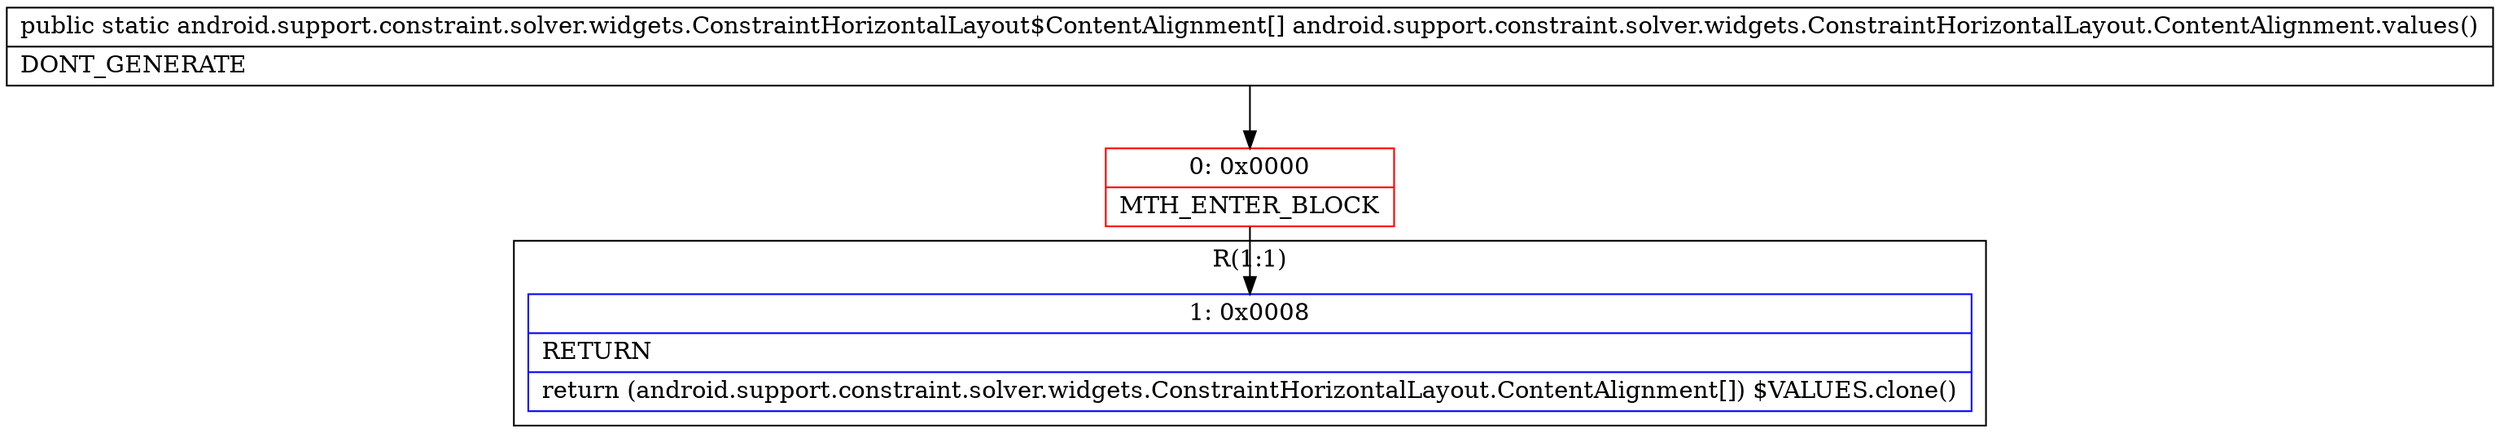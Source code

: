 digraph "CFG forandroid.support.constraint.solver.widgets.ConstraintHorizontalLayout.ContentAlignment.values()[Landroid\/support\/constraint\/solver\/widgets\/ConstraintHorizontalLayout$ContentAlignment;" {
subgraph cluster_Region_497293932 {
label = "R(1:1)";
node [shape=record,color=blue];
Node_1 [shape=record,label="{1\:\ 0x0008|RETURN\l|return (android.support.constraint.solver.widgets.ConstraintHorizontalLayout.ContentAlignment[]) $VALUES.clone()\l}"];
}
Node_0 [shape=record,color=red,label="{0\:\ 0x0000|MTH_ENTER_BLOCK\l}"];
MethodNode[shape=record,label="{public static android.support.constraint.solver.widgets.ConstraintHorizontalLayout$ContentAlignment[] android.support.constraint.solver.widgets.ConstraintHorizontalLayout.ContentAlignment.values()  | DONT_GENERATE\l}"];
MethodNode -> Node_0;
Node_0 -> Node_1;
}

